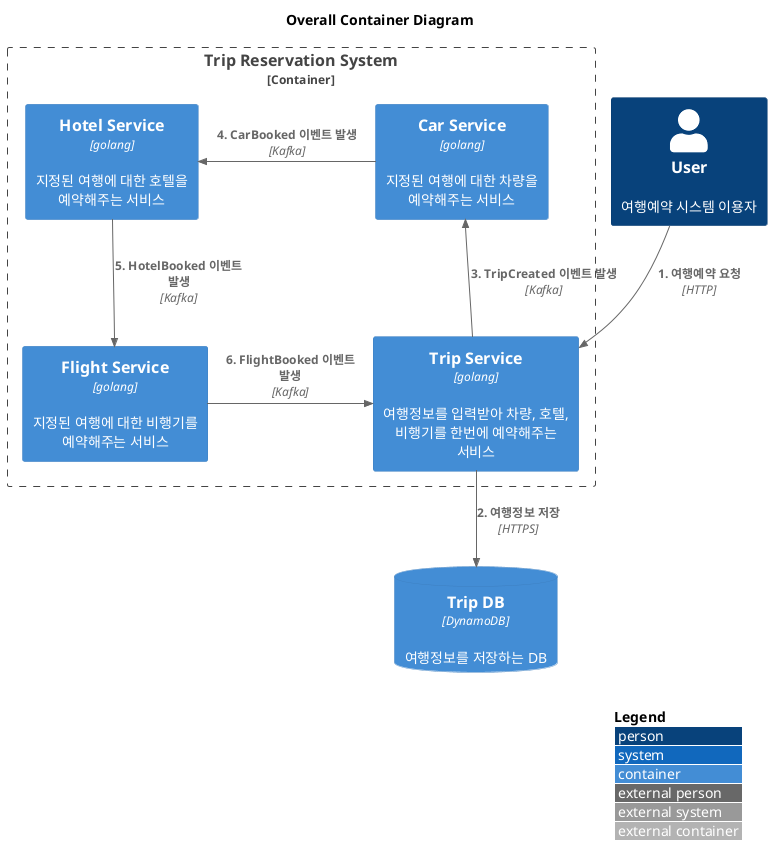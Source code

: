 @startuml overall-container
!include <c4/C4_Container.puml>  

title Overall Container Diagram

Person(client, "User", "여행예약 시스템 이용자")

Container_Boundary(b0, "Trip Reservation System") {
  Container(trip, "Trip Service", "golang",  "여행정보를 입력받아 차량, 호텔, 비행기를 한번에 예약해주는 서비스")
  Container(car, "Car Service", "golang",  "지정된 여행에 대한 차량을 예약해주는 서비스")
  Container(hotel, "Hotel Service", "golang",  "지정된 여행에 대한 호텔을 예약해주는 서비스")
  Container(flight, "Flight Service", "golang",  "지정된 여행에 대한 비행기를 예약해주는 서비스")
}

ContainerDb(db, "Trip DB", "DynamoDB", "여행정보를 저장하는 DB")

Rel(client, trip, "1. 여행예약 요청", "HTTP")
Rel(trip, db, "2. 여행정보 저장", "HTTPS")
Rel_Neighbor(car, hotel, "4. CarBooked 이벤트 발생", "Kafka")
Rel_Neighbor(trip, car, "3. TripCreated 이벤트 발생", "Kafka")
Rel(hotel, flight, "5. HotelBooked 이벤트 발생", "Kafka")
Rel_Neighbor(flight, trip, "6. FlightBooked 이벤트 발생", "Kafka")

LAYOUT_WITH_LEGEND()
@enduml